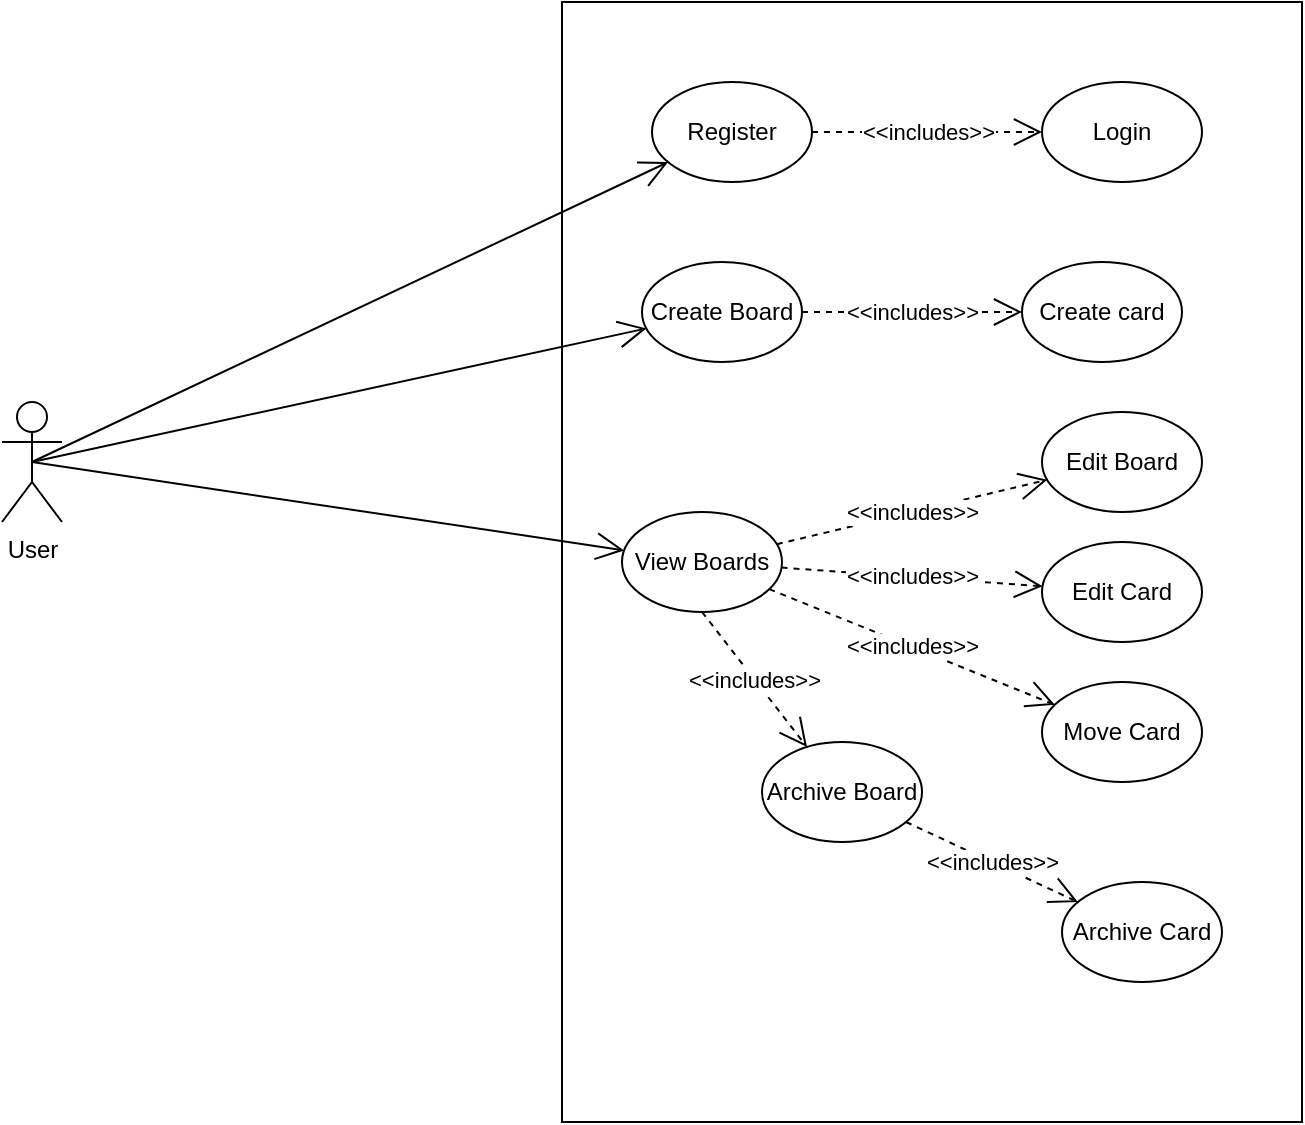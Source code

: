 <mxfile version="24.4.4" type="github">
  <diagram name="Page-1" id="uXARxCI96NCgbiLz_kj9">
    <mxGraphModel dx="1434" dy="772" grid="1" gridSize="10" guides="1" tooltips="1" connect="1" arrows="1" fold="1" page="1" pageScale="1" pageWidth="850" pageHeight="1100" math="0" shadow="0">
      <root>
        <mxCell id="0" />
        <mxCell id="1" parent="0" />
        <mxCell id="YuVn72gRIAKdnY07bJOL-1" value="" style="whiteSpace=wrap;html=1;" vertex="1" parent="1">
          <mxGeometry x="380" y="100" width="370" height="560" as="geometry" />
        </mxCell>
        <mxCell id="YuVn72gRIAKdnY07bJOL-2" value="User&lt;div&gt;&lt;br&gt;&lt;/div&gt;" style="shape=umlActor;verticalLabelPosition=bottom;verticalAlign=top;html=1;outlineConnect=0;" vertex="1" parent="1">
          <mxGeometry x="100" y="300" width="30" height="60" as="geometry" />
        </mxCell>
        <mxCell id="YuVn72gRIAKdnY07bJOL-4" value="Register" style="ellipse;whiteSpace=wrap;html=1;" vertex="1" parent="1">
          <mxGeometry x="425" y="140" width="80" height="50" as="geometry" />
        </mxCell>
        <mxCell id="YuVn72gRIAKdnY07bJOL-5" value="Login" style="ellipse;whiteSpace=wrap;html=1;" vertex="1" parent="1">
          <mxGeometry x="620" y="140" width="80" height="50" as="geometry" />
        </mxCell>
        <mxCell id="YuVn72gRIAKdnY07bJOL-6" value="&amp;lt;&amp;lt;includes&amp;gt;&amp;gt;" style="endArrow=open;endSize=12;dashed=1;html=1;rounded=0;" edge="1" parent="1" source="YuVn72gRIAKdnY07bJOL-4" target="YuVn72gRIAKdnY07bJOL-5">
          <mxGeometry width="160" relative="1" as="geometry">
            <mxPoint x="670" y="450" as="sourcePoint" />
            <mxPoint x="510" y="450" as="targetPoint" />
          </mxGeometry>
        </mxCell>
        <mxCell id="YuVn72gRIAKdnY07bJOL-7" value="" style="endArrow=open;endFill=1;endSize=12;html=1;rounded=0;exitX=0.5;exitY=0.5;exitDx=0;exitDy=0;exitPerimeter=0;" edge="1" parent="1" source="YuVn72gRIAKdnY07bJOL-2" target="YuVn72gRIAKdnY07bJOL-4">
          <mxGeometry width="160" relative="1" as="geometry">
            <mxPoint x="140" y="460" as="sourcePoint" />
            <mxPoint x="300" y="460" as="targetPoint" />
          </mxGeometry>
        </mxCell>
        <mxCell id="YuVn72gRIAKdnY07bJOL-8" value="Create Board" style="ellipse;whiteSpace=wrap;html=1;" vertex="1" parent="1">
          <mxGeometry x="420" y="230" width="80" height="50" as="geometry" />
        </mxCell>
        <mxCell id="YuVn72gRIAKdnY07bJOL-9" value="&amp;lt;&amp;lt;includes&amp;gt;&amp;gt;" style="endArrow=open;endSize=12;dashed=1;html=1;rounded=0;" edge="1" parent="1" source="YuVn72gRIAKdnY07bJOL-8" target="YuVn72gRIAKdnY07bJOL-10">
          <mxGeometry width="160" relative="1" as="geometry">
            <mxPoint x="580" y="329.5" as="sourcePoint" />
            <mxPoint x="695" y="329.5" as="targetPoint" />
          </mxGeometry>
        </mxCell>
        <mxCell id="YuVn72gRIAKdnY07bJOL-10" value="Create card" style="ellipse;whiteSpace=wrap;html=1;" vertex="1" parent="1">
          <mxGeometry x="610" y="230" width="80" height="50" as="geometry" />
        </mxCell>
        <mxCell id="YuVn72gRIAKdnY07bJOL-12" value="Edit Board" style="ellipse;whiteSpace=wrap;html=1;" vertex="1" parent="1">
          <mxGeometry x="620" y="305" width="80" height="50" as="geometry" />
        </mxCell>
        <mxCell id="YuVn72gRIAKdnY07bJOL-13" value="Edit Card" style="ellipse;whiteSpace=wrap;html=1;" vertex="1" parent="1">
          <mxGeometry x="620" y="370" width="80" height="50" as="geometry" />
        </mxCell>
        <mxCell id="YuVn72gRIAKdnY07bJOL-14" value="Move Card" style="ellipse;whiteSpace=wrap;html=1;" vertex="1" parent="1">
          <mxGeometry x="620" y="440" width="80" height="50" as="geometry" />
        </mxCell>
        <mxCell id="YuVn72gRIAKdnY07bJOL-15" value="Archive Board" style="ellipse;whiteSpace=wrap;html=1;" vertex="1" parent="1">
          <mxGeometry x="480" y="470" width="80" height="50" as="geometry" />
        </mxCell>
        <mxCell id="YuVn72gRIAKdnY07bJOL-16" value="Archive Card" style="ellipse;whiteSpace=wrap;html=1;" vertex="1" parent="1">
          <mxGeometry x="630" y="540" width="80" height="50" as="geometry" />
        </mxCell>
        <mxCell id="YuVn72gRIAKdnY07bJOL-17" value="&amp;lt;&amp;lt;includes&amp;gt;&amp;gt;" style="endArrow=open;endSize=12;dashed=1;html=1;rounded=0;" edge="1" source="YuVn72gRIAKdnY07bJOL-15" target="YuVn72gRIAKdnY07bJOL-16" parent="1">
          <mxGeometry width="160" relative="1" as="geometry">
            <mxPoint x="575" y="559.5" as="sourcePoint" />
            <mxPoint x="690" y="559.5" as="targetPoint" />
          </mxGeometry>
        </mxCell>
        <mxCell id="YuVn72gRIAKdnY07bJOL-18" value="" style="endArrow=open;endFill=1;endSize=12;html=1;rounded=0;exitX=0.5;exitY=0.5;exitDx=0;exitDy=0;exitPerimeter=0;" edge="1" parent="1" source="YuVn72gRIAKdnY07bJOL-2" target="YuVn72gRIAKdnY07bJOL-8">
          <mxGeometry width="160" relative="1" as="geometry">
            <mxPoint x="125" y="340" as="sourcePoint" />
            <mxPoint x="443" y="190" as="targetPoint" />
          </mxGeometry>
        </mxCell>
        <mxCell id="YuVn72gRIAKdnY07bJOL-20" value="" style="endArrow=open;endFill=1;endSize=12;html=1;rounded=0;exitX=0.5;exitY=0.5;exitDx=0;exitDy=0;exitPerimeter=0;" edge="1" parent="1" source="YuVn72gRIAKdnY07bJOL-2" target="YuVn72gRIAKdnY07bJOL-24">
          <mxGeometry width="160" relative="1" as="geometry">
            <mxPoint x="125" y="340" as="sourcePoint" />
            <mxPoint x="530" y="340" as="targetPoint" />
          </mxGeometry>
        </mxCell>
        <mxCell id="YuVn72gRIAKdnY07bJOL-24" value="View Boards" style="ellipse;whiteSpace=wrap;html=1;" vertex="1" parent="1">
          <mxGeometry x="410" y="355" width="80" height="50" as="geometry" />
        </mxCell>
        <mxCell id="YuVn72gRIAKdnY07bJOL-26" value="&amp;lt;&amp;lt;includes&amp;gt;&amp;gt;" style="endArrow=open;endSize=12;dashed=1;html=1;rounded=0;" edge="1" parent="1" source="YuVn72gRIAKdnY07bJOL-24" target="YuVn72gRIAKdnY07bJOL-12">
          <mxGeometry width="160" relative="1" as="geometry">
            <mxPoint x="510" y="265" as="sourcePoint" />
            <mxPoint x="620" y="265" as="targetPoint" />
          </mxGeometry>
        </mxCell>
        <mxCell id="YuVn72gRIAKdnY07bJOL-27" value="&amp;lt;&amp;lt;includes&amp;gt;&amp;gt;" style="endArrow=open;endSize=12;dashed=1;html=1;rounded=0;" edge="1" parent="1" source="YuVn72gRIAKdnY07bJOL-24" target="YuVn72gRIAKdnY07bJOL-13">
          <mxGeometry width="160" relative="1" as="geometry">
            <mxPoint x="497" y="381" as="sourcePoint" />
            <mxPoint x="633" y="349" as="targetPoint" />
          </mxGeometry>
        </mxCell>
        <mxCell id="YuVn72gRIAKdnY07bJOL-28" value="&amp;lt;&amp;lt;includes&amp;gt;&amp;gt;" style="endArrow=open;endSize=12;dashed=1;html=1;rounded=0;" edge="1" parent="1" source="YuVn72gRIAKdnY07bJOL-24" target="YuVn72gRIAKdnY07bJOL-14">
          <mxGeometry width="160" relative="1" as="geometry">
            <mxPoint x="500" y="393" as="sourcePoint" />
            <mxPoint x="630" y="402" as="targetPoint" />
          </mxGeometry>
        </mxCell>
        <mxCell id="YuVn72gRIAKdnY07bJOL-29" value="&amp;lt;&amp;lt;includes&amp;gt;&amp;gt;" style="endArrow=open;endSize=12;dashed=1;html=1;rounded=0;exitX=0.5;exitY=1;exitDx=0;exitDy=0;" edge="1" parent="1" source="YuVn72gRIAKdnY07bJOL-24" target="YuVn72gRIAKdnY07bJOL-15">
          <mxGeometry width="160" relative="1" as="geometry">
            <mxPoint x="494" y="404" as="sourcePoint" />
            <mxPoint x="636" y="461" as="targetPoint" />
          </mxGeometry>
        </mxCell>
      </root>
    </mxGraphModel>
  </diagram>
</mxfile>
